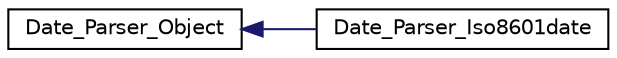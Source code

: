 digraph G
{
  edge [fontname="Helvetica",fontsize="10",labelfontname="Helvetica",labelfontsize="10"];
  node [fontname="Helvetica",fontsize="10",shape=record];
  rankdir=LR;
  Node1 [label="Date_Parser_Object",height=0.2,width=0.4,color="black", fillcolor="white", style="filled",URL="$interfaceDate__Parser__Object.htm"];
  Node1 -> Node2 [dir=back,color="midnightblue",fontsize="10",style="solid",fontname="Helvetica"];
  Node2 [label="Date_Parser_Iso8601date",height=0.2,width=0.4,color="black", fillcolor="white", style="filled",URL="$classDate__Parser__Iso8601date.htm"];
}
